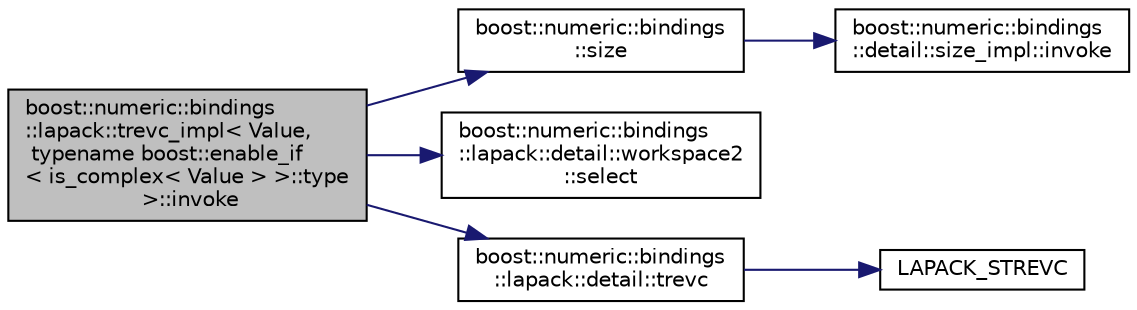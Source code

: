 digraph "boost::numeric::bindings::lapack::trevc_impl&lt; Value, typename boost::enable_if&lt; is_complex&lt; Value &gt; &gt;::type &gt;::invoke"
{
  edge [fontname="Helvetica",fontsize="10",labelfontname="Helvetica",labelfontsize="10"];
  node [fontname="Helvetica",fontsize="10",shape=record];
  rankdir="LR";
  Node0 [label="boost::numeric::bindings\l::lapack::trevc_impl\< Value,\l typename boost::enable_if\l\< is_complex\< Value \> \>::type\l \>::invoke",height=0.2,width=0.4,color="black", fillcolor="grey75", style="filled", fontcolor="black"];
  Node0 -> Node1 [color="midnightblue",fontsize="10",style="solid",fontname="Helvetica"];
  Node1 [label="boost::numeric::bindings\l::size",height=0.2,width=0.4,color="black", fillcolor="white", style="filled",URL="$d9/d60/namespaceboost_1_1numeric_1_1bindings.html#af49041538b7a6687b904e0436e5b2aba"];
  Node1 -> Node2 [color="midnightblue",fontsize="10",style="solid",fontname="Helvetica"];
  Node2 [label="boost::numeric::bindings\l::detail::size_impl::invoke",height=0.2,width=0.4,color="black", fillcolor="white", style="filled",URL="$dc/dc8/structboost_1_1numeric_1_1bindings_1_1detail_1_1size__impl.html#a8159c85d9d628577772aa90f2ff8adf4"];
  Node0 -> Node3 [color="midnightblue",fontsize="10",style="solid",fontname="Helvetica"];
  Node3 [label="boost::numeric::bindings\l::lapack::detail::workspace2\l::select",height=0.2,width=0.4,color="black", fillcolor="white", style="filled",URL="$d5/db6/classboost_1_1numeric_1_1bindings_1_1lapack_1_1detail_1_1workspace2.html#a5c9c9d268e55fc8d01e19aae185a4eaf"];
  Node0 -> Node4 [color="midnightblue",fontsize="10",style="solid",fontname="Helvetica"];
  Node4 [label="boost::numeric::bindings\l::lapack::detail::trevc",height=0.2,width=0.4,color="black", fillcolor="white", style="filled",URL="$d6/d0d/namespaceboost_1_1numeric_1_1bindings_1_1lapack_1_1detail.html#a525270c9adef68beb0bba456492efa16"];
  Node4 -> Node5 [color="midnightblue",fontsize="10",style="solid",fontname="Helvetica"];
  Node5 [label="LAPACK_STREVC",height=0.2,width=0.4,color="black", fillcolor="white", style="filled",URL="$d4/dc8/_simulation_runtime_2cpp_2_include_2_core_2_utils_2numeric_2bindings_2lapack_2detail_2_lapack_8h.html#ac6a56a2c3443746680860349390647c8"];
}

